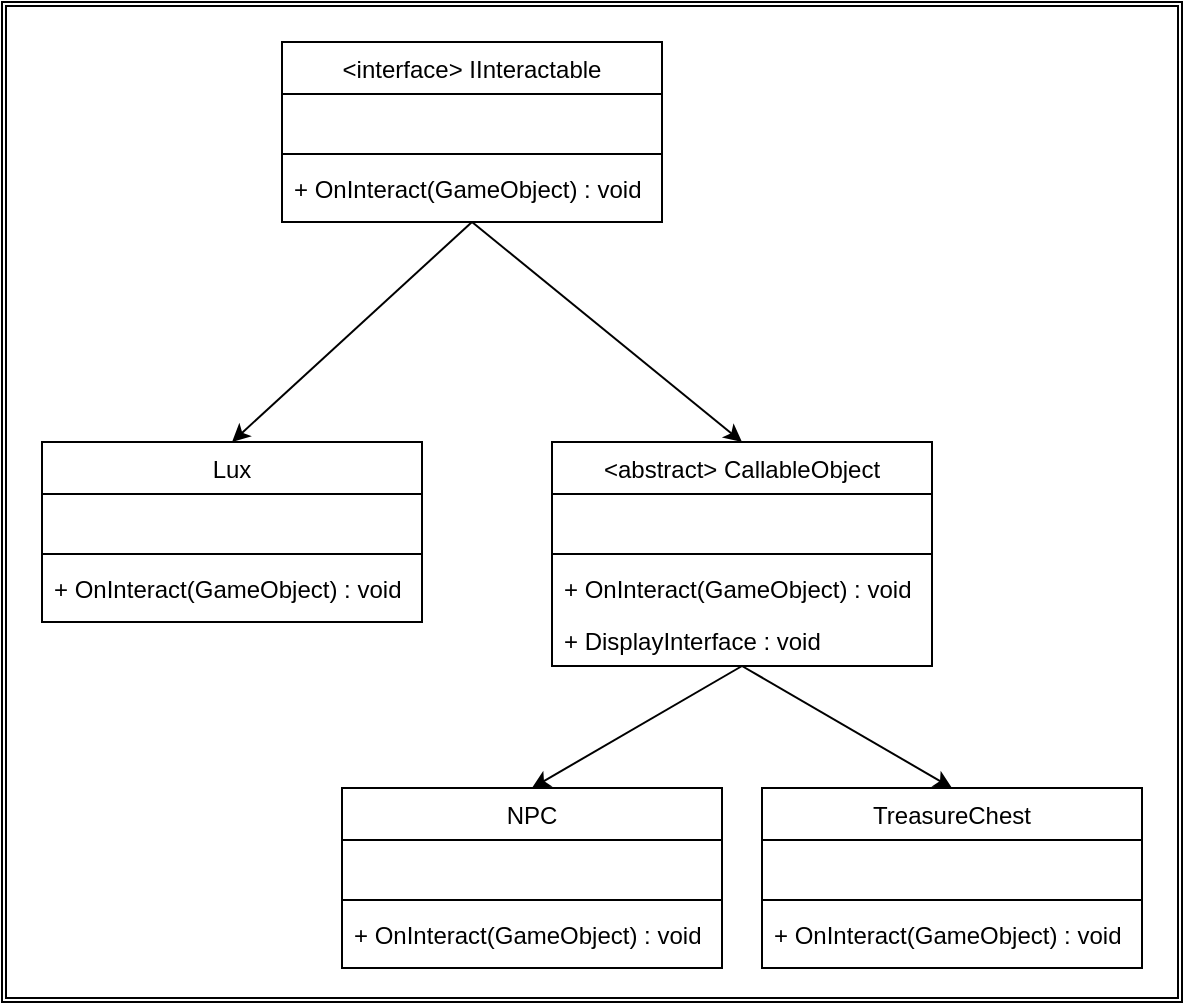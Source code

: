 <mxfile>
    <diagram id="mGqBOApeeGtkTvTiNo7e" name="페이지-1">
        <mxGraphModel dx="1067" dy="593" grid="1" gridSize="10" guides="1" tooltips="1" connect="1" arrows="1" fold="1" page="1" pageScale="1" pageWidth="1169" pageHeight="827" background="none" math="0" shadow="0">
            <root>
                <mxCell id="0"/>
                <mxCell id="1" parent="0"/>
                <mxCell id="108" value="" style="shape=ext;double=1;rounded=0;whiteSpace=wrap;html=1;fontColor=#F0F0F0;strokeColor=default;fillColor=default;" parent="1" vertex="1">
                    <mxGeometry x="20" y="20" width="590" height="500" as="geometry"/>
                </mxCell>
                <mxCell id="189" style="edgeStyle=none;html=1;entryX=0.5;entryY=0;entryDx=0;entryDy=0;exitX=0.5;exitY=1;exitDx=0;exitDy=0;" parent="1" source="149" target="174" edge="1">
                    <mxGeometry relative="1" as="geometry"/>
                </mxCell>
                <mxCell id="190" style="edgeStyle=none;html=1;entryX=0.5;entryY=0;entryDx=0;entryDy=0;exitX=0.5;exitY=1;exitDx=0;exitDy=0;" parent="1" source="149" target="182" edge="1">
                    <mxGeometry relative="1" as="geometry"/>
                </mxCell>
                <mxCell id="149" value="&lt;interface&gt; IInteractable" style="swimlane;fontStyle=0;align=center;verticalAlign=top;childLayout=stackLayout;horizontal=1;startSize=26;horizontalStack=0;resizeParent=1;resizeLast=0;collapsible=1;marginBottom=0;rounded=0;shadow=0;strokeWidth=1;spacingTop=0;" parent="1" vertex="1">
                    <mxGeometry x="160" y="40" width="190" height="90" as="geometry">
                        <mxRectangle x="220" y="90" width="160" height="26" as="alternateBounds"/>
                    </mxGeometry>
                </mxCell>
                <mxCell id="157" value=" " style="text;align=left;verticalAlign=top;spacingLeft=4;spacingRight=4;overflow=hidden;rotatable=0;points=[[0,0.5],[1,0.5]];portConstraint=eastwest;rounded=0;shadow=0;html=0;" parent="149" vertex="1">
                    <mxGeometry y="26" width="190" height="26" as="geometry"/>
                </mxCell>
                <mxCell id="154" value="" style="line;html=1;strokeWidth=1;align=left;verticalAlign=middle;spacingTop=-1;spacingLeft=3;spacingRight=3;rotatable=0;labelPosition=right;points=[];portConstraint=eastwest;" parent="149" vertex="1">
                    <mxGeometry y="52" width="190" height="8" as="geometry"/>
                </mxCell>
                <mxCell id="202" value="+ OnInteract(GameObject) : void" style="text;align=left;verticalAlign=top;spacingLeft=4;spacingRight=4;overflow=hidden;rotatable=0;points=[[0,0.5],[1,0.5]];portConstraint=eastwest;rounded=0;shadow=0;html=0;" vertex="1" parent="149">
                    <mxGeometry y="60" width="190" height="26" as="geometry"/>
                </mxCell>
                <mxCell id="174" value="Lux" style="swimlane;fontStyle=0;align=center;verticalAlign=top;childLayout=stackLayout;horizontal=1;startSize=26;horizontalStack=0;resizeParent=1;resizeLast=0;collapsible=1;marginBottom=0;rounded=0;shadow=0;strokeWidth=1;spacingTop=0;" parent="1" vertex="1">
                    <mxGeometry x="40" y="240" width="190" height="90" as="geometry">
                        <mxRectangle x="220" y="90" width="160" height="26" as="alternateBounds"/>
                    </mxGeometry>
                </mxCell>
                <mxCell id="176" value=" " style="text;align=left;verticalAlign=top;spacingLeft=4;spacingRight=4;overflow=hidden;rotatable=0;points=[[0,0.5],[1,0.5]];portConstraint=eastwest;rounded=0;shadow=0;html=0;" parent="174" vertex="1">
                    <mxGeometry y="26" width="190" height="26" as="geometry"/>
                </mxCell>
                <mxCell id="179" value="" style="line;html=1;strokeWidth=1;align=left;verticalAlign=middle;spacingTop=-1;spacingLeft=3;spacingRight=3;rotatable=0;labelPosition=right;points=[];portConstraint=eastwest;" parent="174" vertex="1">
                    <mxGeometry y="52" width="190" height="8" as="geometry"/>
                </mxCell>
                <mxCell id="210" value="+ OnInteract(GameObject) : void" style="text;align=left;verticalAlign=top;spacingLeft=4;spacingRight=4;overflow=hidden;rotatable=0;points=[[0,0.5],[1,0.5]];portConstraint=eastwest;rounded=0;shadow=0;html=0;" vertex="1" parent="174">
                    <mxGeometry y="60" width="190" height="26" as="geometry"/>
                </mxCell>
                <mxCell id="196" style="edgeStyle=none;html=1;entryX=0.5;entryY=0;entryDx=0;entryDy=0;exitX=0.5;exitY=1;exitDx=0;exitDy=0;" parent="1" source="182" target="192" edge="1">
                    <mxGeometry relative="1" as="geometry"/>
                </mxCell>
                <mxCell id="201" style="edgeStyle=none;html=1;exitX=0.5;exitY=1;exitDx=0;exitDy=0;entryX=0.5;entryY=0;entryDx=0;entryDy=0;" parent="1" source="182" target="206" edge="1">
                    <mxGeometry relative="1" as="geometry">
                        <mxPoint x="490" y="410" as="targetPoint"/>
                    </mxGeometry>
                </mxCell>
                <mxCell id="182" value="&lt;abstract&gt; CallableObject" style="swimlane;fontStyle=0;align=center;verticalAlign=top;childLayout=stackLayout;horizontal=1;startSize=26;horizontalStack=0;resizeParent=1;resizeLast=0;collapsible=1;marginBottom=0;rounded=0;shadow=0;strokeWidth=1;spacingTop=0;" parent="1" vertex="1">
                    <mxGeometry x="295" y="240" width="190" height="112" as="geometry">
                        <mxRectangle x="230" y="240" width="160" height="26" as="alternateBounds"/>
                    </mxGeometry>
                </mxCell>
                <mxCell id="183" value=" " style="text;align=left;verticalAlign=top;spacingLeft=4;spacingRight=4;overflow=hidden;rotatable=0;points=[[0,0.5],[1,0.5]];portConstraint=eastwest;rounded=0;shadow=0;html=0;" parent="182" vertex="1">
                    <mxGeometry y="26" width="190" height="26" as="geometry"/>
                </mxCell>
                <mxCell id="184" value="" style="line;html=1;strokeWidth=1;align=left;verticalAlign=middle;spacingTop=-1;spacingLeft=3;spacingRight=3;rotatable=0;labelPosition=right;points=[];portConstraint=eastwest;" parent="182" vertex="1">
                    <mxGeometry y="52" width="190" height="8" as="geometry"/>
                </mxCell>
                <mxCell id="203" value="+ OnInteract(GameObject) : void" style="text;align=left;verticalAlign=top;spacingLeft=4;spacingRight=4;overflow=hidden;rotatable=0;points=[[0,0.5],[1,0.5]];portConstraint=eastwest;rounded=0;shadow=0;html=0;" vertex="1" parent="182">
                    <mxGeometry y="60" width="190" height="26" as="geometry"/>
                </mxCell>
                <mxCell id="204" value="+ DisplayInterface : void" style="text;align=left;verticalAlign=top;spacingLeft=4;spacingRight=4;overflow=hidden;rotatable=0;points=[[0,0.5],[1,0.5]];portConstraint=eastwest;rounded=0;shadow=0;html=0;" vertex="1" parent="182">
                    <mxGeometry y="86" width="190" height="26" as="geometry"/>
                </mxCell>
                <mxCell id="192" value="NPC" style="swimlane;fontStyle=0;align=center;verticalAlign=top;childLayout=stackLayout;horizontal=1;startSize=26;horizontalStack=0;resizeParent=1;resizeLast=0;collapsible=1;marginBottom=0;rounded=0;shadow=0;strokeWidth=1;spacingTop=0;" parent="1" vertex="1">
                    <mxGeometry x="190" y="413" width="190" height="90" as="geometry">
                        <mxRectangle x="220" y="90" width="160" height="26" as="alternateBounds"/>
                    </mxGeometry>
                </mxCell>
                <mxCell id="193" value=" " style="text;align=left;verticalAlign=top;spacingLeft=4;spacingRight=4;overflow=hidden;rotatable=0;points=[[0,0.5],[1,0.5]];portConstraint=eastwest;rounded=0;shadow=0;html=0;" parent="192" vertex="1">
                    <mxGeometry y="26" width="190" height="26" as="geometry"/>
                </mxCell>
                <mxCell id="194" value="" style="line;html=1;strokeWidth=1;align=left;verticalAlign=middle;spacingTop=-1;spacingLeft=3;spacingRight=3;rotatable=0;labelPosition=right;points=[];portConstraint=eastwest;" parent="192" vertex="1">
                    <mxGeometry y="52" width="190" height="8" as="geometry"/>
                </mxCell>
                <mxCell id="205" value="+ OnInteract(GameObject) : void" style="text;align=left;verticalAlign=top;spacingLeft=4;spacingRight=4;overflow=hidden;rotatable=0;points=[[0,0.5],[1,0.5]];portConstraint=eastwest;rounded=0;shadow=0;html=0;" vertex="1" parent="192">
                    <mxGeometry y="60" width="190" height="26" as="geometry"/>
                </mxCell>
                <mxCell id="206" value="TreasureChest" style="swimlane;fontStyle=0;align=center;verticalAlign=top;childLayout=stackLayout;horizontal=1;startSize=26;horizontalStack=0;resizeParent=1;resizeLast=0;collapsible=1;marginBottom=0;rounded=0;shadow=0;strokeWidth=1;spacingTop=0;" vertex="1" parent="1">
                    <mxGeometry x="400" y="413" width="190" height="90" as="geometry">
                        <mxRectangle x="220" y="90" width="160" height="26" as="alternateBounds"/>
                    </mxGeometry>
                </mxCell>
                <mxCell id="207" value=" " style="text;align=left;verticalAlign=top;spacingLeft=4;spacingRight=4;overflow=hidden;rotatable=0;points=[[0,0.5],[1,0.5]];portConstraint=eastwest;rounded=0;shadow=0;html=0;" vertex="1" parent="206">
                    <mxGeometry y="26" width="190" height="26" as="geometry"/>
                </mxCell>
                <mxCell id="208" value="" style="line;html=1;strokeWidth=1;align=left;verticalAlign=middle;spacingTop=-1;spacingLeft=3;spacingRight=3;rotatable=0;labelPosition=right;points=[];portConstraint=eastwest;" vertex="1" parent="206">
                    <mxGeometry y="52" width="190" height="8" as="geometry"/>
                </mxCell>
                <mxCell id="209" value="+ OnInteract(GameObject) : void" style="text;align=left;verticalAlign=top;spacingLeft=4;spacingRight=4;overflow=hidden;rotatable=0;points=[[0,0.5],[1,0.5]];portConstraint=eastwest;rounded=0;shadow=0;html=0;" vertex="1" parent="206">
                    <mxGeometry y="60" width="190" height="26" as="geometry"/>
                </mxCell>
            </root>
        </mxGraphModel>
    </diagram>
</mxfile>